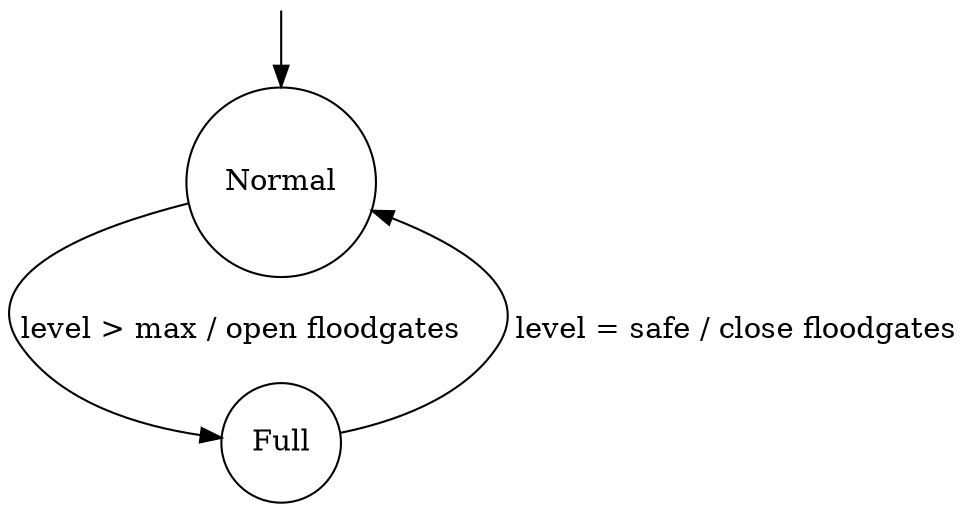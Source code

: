 digraph STSM {
//graph [bgcolor=lightgoldenrodyellow]
//rankdir=LR;
size="11"
Empty [ label="", width=0, height=0, style = invis ];
node [shape = circle]; Normal;
node [shape = circle]; Full;
Empty -> Normal [label = ""];
Normal  -> Full [ label = "level > max / open floodgates    "];
Full  -> Normal [ label = " level = safe / close floodgates"];
}

